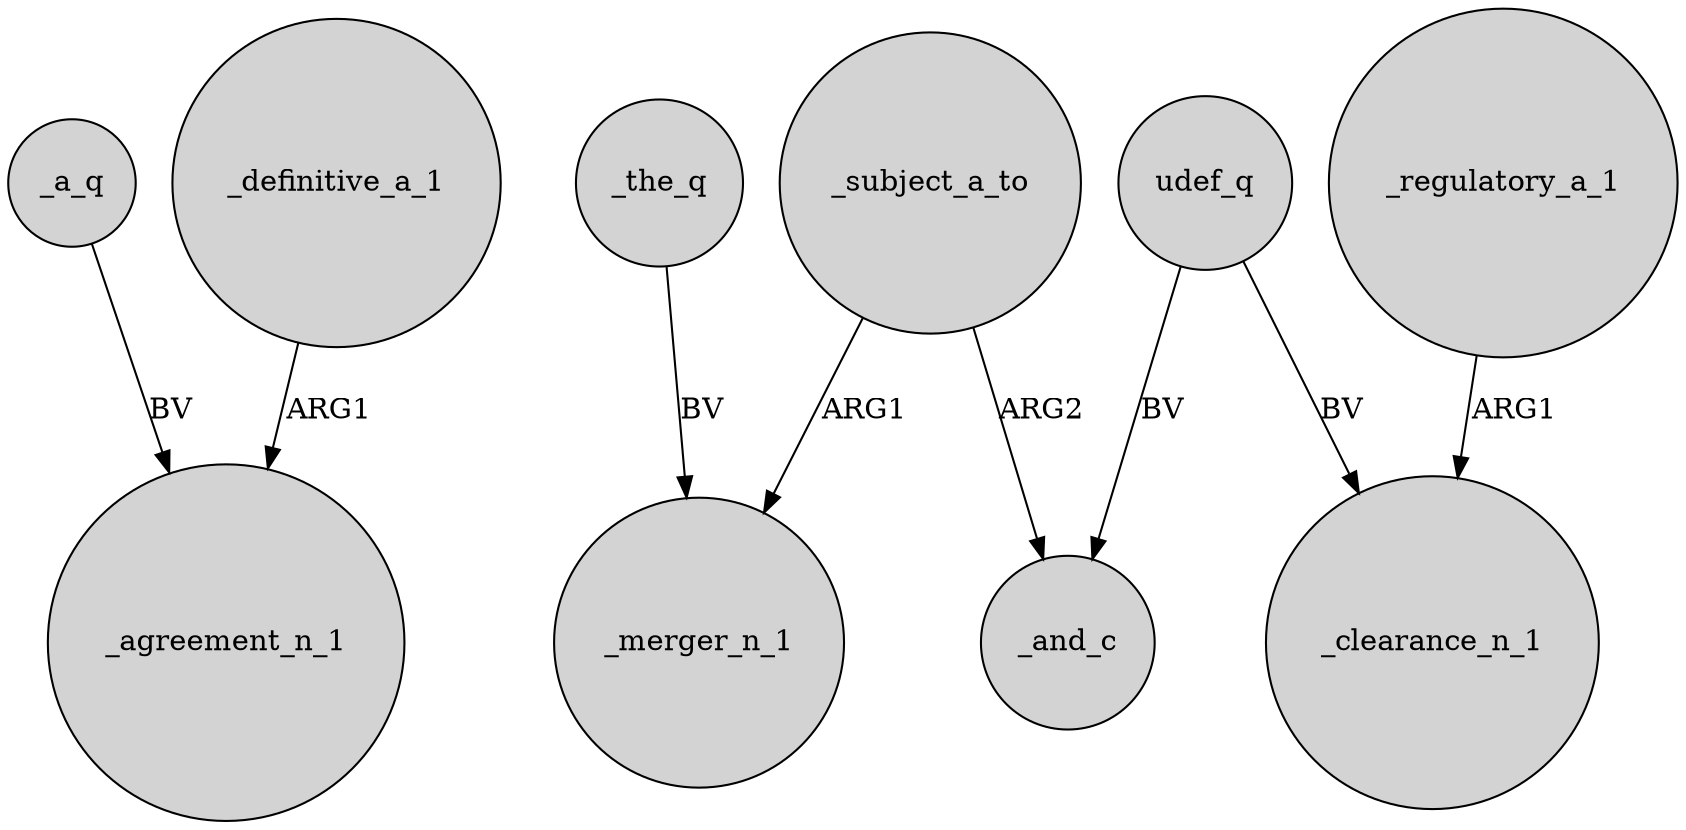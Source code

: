 digraph {
	node [shape=circle style=filled]
	_a_q -> _agreement_n_1 [label=BV]
	_the_q -> _merger_n_1 [label=BV]
	udef_q -> _and_c [label=BV]
	_subject_a_to -> _merger_n_1 [label=ARG1]
	_regulatory_a_1 -> _clearance_n_1 [label=ARG1]
	_subject_a_to -> _and_c [label=ARG2]
	udef_q -> _clearance_n_1 [label=BV]
	_definitive_a_1 -> _agreement_n_1 [label=ARG1]
}
